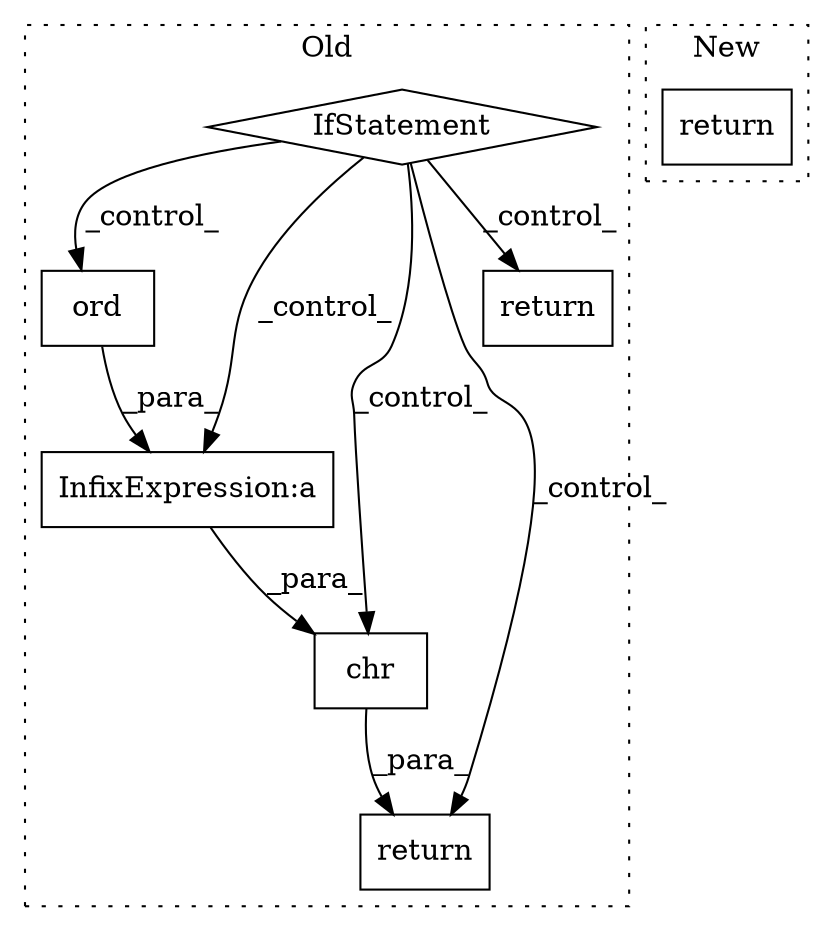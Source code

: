 digraph G {
subgraph cluster0 {
1 [label="ord" a="32" s="1905,1912" l="4,1" shape="box"];
3 [label="InfixExpression:a" a="27" s="1902" l="3" shape="box"];
4 [label="return" a="41" s="1888" l="7" shape="box"];
5 [label="IfStatement" a="25" s="1800,1820" l="4,2" shape="diamond"];
6 [label="chr" a="32" s="1895,1913" l="4,1" shape="box"];
7 [label="return" a="41" s="1830" l="7" shape="box"];
label = "Old";
style="dotted";
}
subgraph cluster1 {
2 [label="return" a="41" s="1819" l="7" shape="box"];
label = "New";
style="dotted";
}
1 -> 3 [label="_para_"];
3 -> 6 [label="_para_"];
5 -> 7 [label="_control_"];
5 -> 3 [label="_control_"];
5 -> 6 [label="_control_"];
5 -> 1 [label="_control_"];
5 -> 4 [label="_control_"];
6 -> 4 [label="_para_"];
}